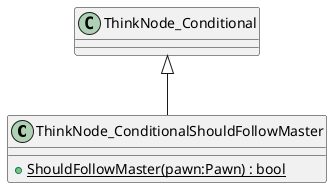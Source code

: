 @startuml
class ThinkNode_ConditionalShouldFollowMaster {
    + {static} ShouldFollowMaster(pawn:Pawn) : bool
}
ThinkNode_Conditional <|-- ThinkNode_ConditionalShouldFollowMaster
@enduml
